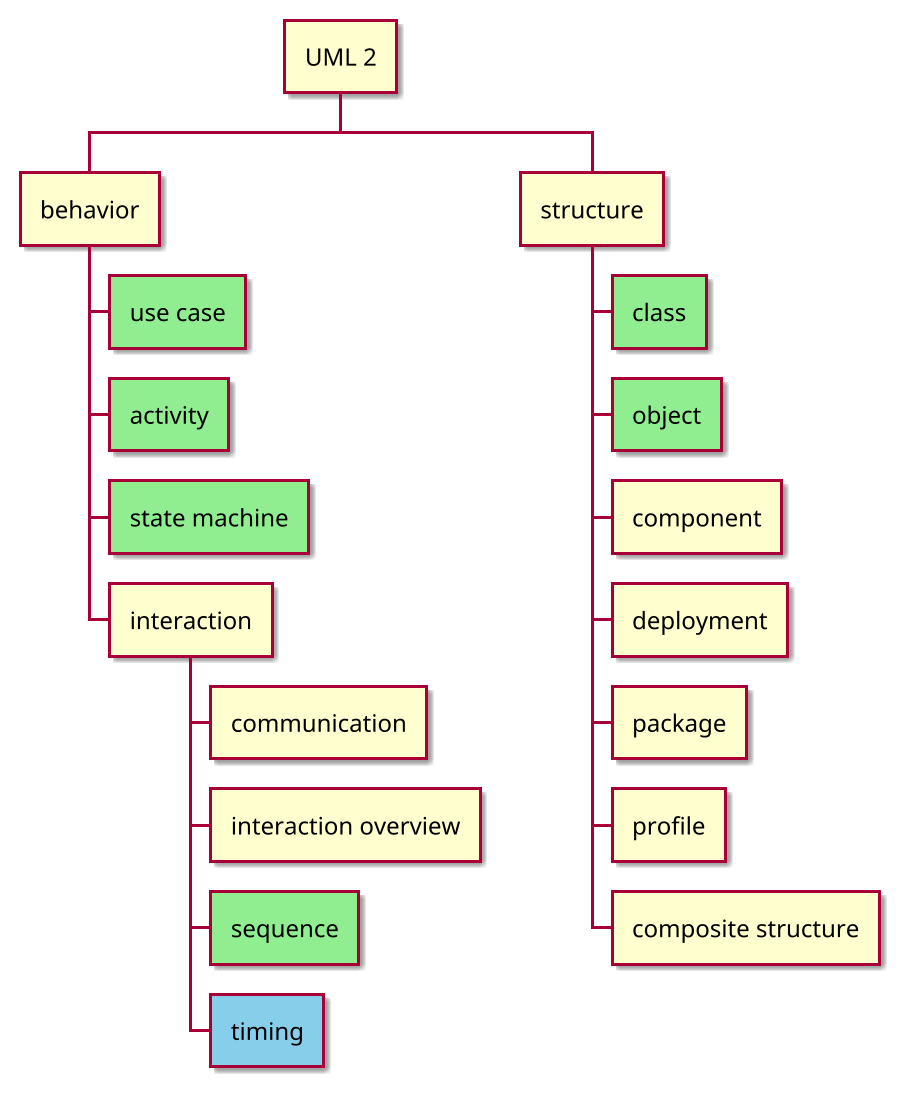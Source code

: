 @startwbs
scale 2
skin rose

+ UML 2
++ behavior
+++[#LightGreen] use case
+++[#LightGreen] activity
+++[#LightGreen] state machine
+++ interaction
++++ communication
++++ interaction overview
++++[#LightGreen] sequence
++++[#SkyBlue] timing
++ structure
+++[#LightGreen] class
+++[#LightGreen] object
+++ component
+++ deployment
+++ package
+++ profile
+++ composite structure

@endwbs
